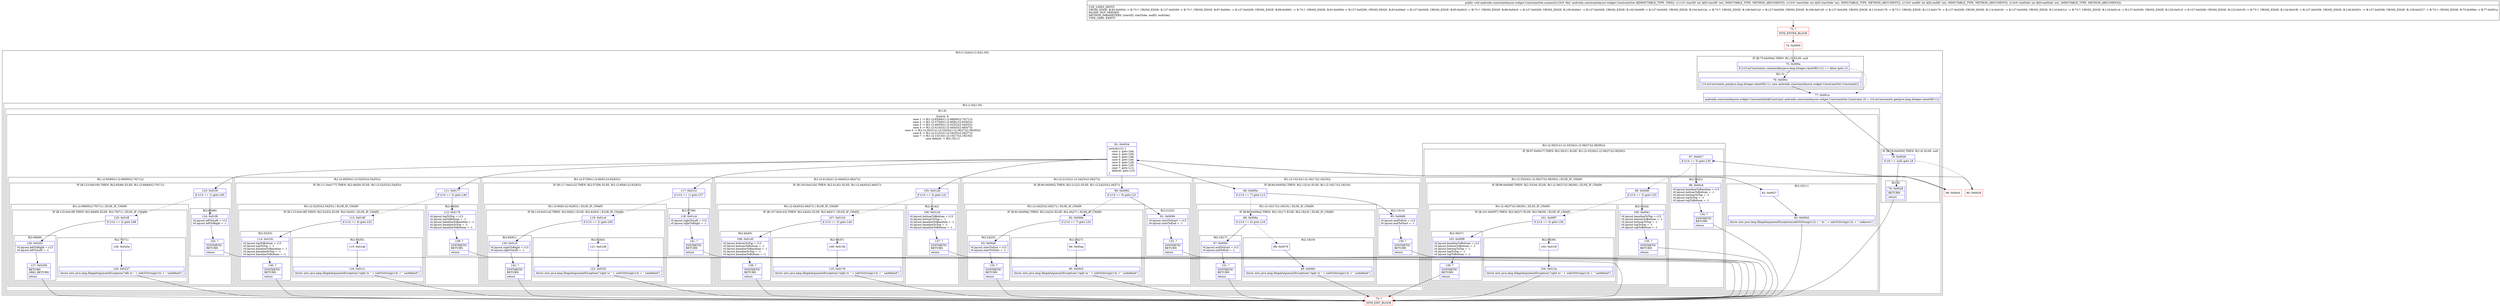 digraph "CFG forandroidx.constraintlayout.widget.ConstraintSet.connect(IIII)V" {
subgraph cluster_Region_2108343913 {
label = "R(3:(1:3)|4|(2:(1:6)|(1:9)))";
node [shape=record,color=blue];
subgraph cluster_IfRegion_1327455929 {
label = "IF [B:75:0x000a] THEN: R(1:3) ELSE: null";
node [shape=record,color=blue];
Node_75 [shape=record,label="{75\:\ 0x000a|if (r10.mConstraints.containsKey(java.lang.Integer.valueOf(r11)) == false) goto L3\l}"];
subgraph cluster_Region_59182317 {
label = "R(1:3)";
node [shape=record,color=blue];
Node_76 [shape=record,label="{76\:\ 0x000c|r10.mConstraints.put(java.lang.Integer.valueOf(r11), new androidx.constraintlayout.widget.ConstraintSet.Constraint())\l}"];
}
}
Node_77 [shape=record,label="{77\:\ 0x001a|androidx.constraintlayout.widget.ConstraintSet$Constraint androidx.constraintlayout.widget.ConstraintSet.Constraint r0 = r10.mConstraints.get(java.lang.Integer.valueOf(r11))\l}"];
subgraph cluster_Region_1036476035 {
label = "R(2:(1:6)|(1:9))";
node [shape=record,color=blue];
subgraph cluster_IfRegion_1700890212 {
label = "IF [B:78:0x0026] THEN: R(1:6) ELSE: null";
node [shape=record,color=blue];
Node_78 [shape=record,label="{78\:\ 0x0026|if (r0 == null) goto L6\l}"];
subgraph cluster_Region_83908575 {
label = "R(1:6)";
node [shape=record,color=blue];
Node_79 [shape=record,label="{79\:\ 0x0028|RETURN\l|return\l}"];
}
}
subgraph cluster_Region_811543376 {
label = "R(1:9)";
node [shape=record,color=blue];
subgraph cluster_SwitchRegion_193247698 {
label = "Switch: 8
 case 1 -> R(1:(2:65|66)(1:(2:68|69)(2:70|71)))
 case 2 -> R(1:(2:57|58)(1:(2:60|61)(2:62|63)))
 case 3 -> R(1:(2:49|50)(1:(2:52|53)(2:54|55)))
 case 4 -> R(1:(2:41|42)(1:(2:44|45)(2:46|47)))
 case 5 -> R(1:(2:30|31)(1:(2:33|34)(1:(2:36|37)(2:38|39))))
 case 6 -> R(1:(2:21|22)(1:(2:24|25)(2:26|27)))
 case 7 -> R(1:(2:13|14)(1:(2:16|17)(2:18|19)))
 case default -> R(2:10|11)";
node [shape=record,color=blue];
Node_81 [shape=record,label="{81\:\ 0x0034|switch(r12) \{\l    case 1: goto L64;\l    case 2: goto L56;\l    case 3: goto L48;\l    case 4: goto L40;\l    case 5: goto L28;\l    case 6: goto L20;\l    case 7: goto L12;\l    default: goto L10;\l\}\l}"];
subgraph cluster_Region_212917607 {
label = "R(1:(2:65|66)(1:(2:68|69)(2:70|71)))";
node [shape=record,color=blue];
subgraph cluster_IfRegion_185195905 {
label = "IF [B:123:0x01f4] THEN: R(2:65|66) ELSE: R(1:(2:68|69)(2:70|71))";
node [shape=record,color=blue];
Node_123 [shape=record,label="{123\:\ 0x01f4|if (r14 == 1) goto L65\l}"];
subgraph cluster_Region_1696074555 {
label = "R(2:65|66)";
node [shape=record,color=blue];
Node_124 [shape=record,label="{124\:\ 0x01f6|r0.layout.leftToLeft = r13\lr0.layout.leftToRight = \-1\l}"];
Node_143 [shape=record,label="{143\:\ ?|SYNTHETIC\lRETURN\l|return\l}"];
}
subgraph cluster_Region_1111843355 {
label = "R(1:(2:68|69)(2:70|71)) | ELSE_IF_CHAIN\l";
node [shape=record,color=blue];
subgraph cluster_IfRegion_1822497192 {
label = "IF [B:125:0x01ff] THEN: R(2:68|69) ELSE: R(2:70|71) | ELSE_IF_CHAIN\l";
node [shape=record,color=blue];
Node_125 [shape=record,label="{125\:\ 0x01ff|if (r14 == 2) goto L68\l}"];
subgraph cluster_Region_1591803545 {
label = "R(2:68|69)";
node [shape=record,color=blue];
Node_126 [shape=record,label="{126\:\ 0x0201|r0.layout.leftToRight = r13\lr0.layout.leftToLeft = \-1\l}"];
Node_127 [shape=record,label="{127\:\ 0x0209|RETURN\lORIG_RETURN\l|return\l}"];
}
subgraph cluster_Region_1727048382 {
label = "R(2:70|71)";
node [shape=record,color=blue];
Node_128 [shape=record,label="{128\:\ 0x020a}"];
Node_129 [shape=record,label="{129\:\ 0x0227|throw new java.lang.IllegalArgumentException(\"left to \" + sideToString(r14) + \" undefined\")\l}"];
}
}
}
}
}
subgraph cluster_Region_600872500 {
label = "R(1:(2:57|58)(1:(2:60|61)(2:62|63)))";
node [shape=record,color=blue];
subgraph cluster_IfRegion_1248620015 {
label = "IF [B:117:0x01c2] THEN: R(2:57|58) ELSE: R(1:(2:60|61)(2:62|63))";
node [shape=record,color=blue];
Node_117 [shape=record,label="{117\:\ 0x01c2|if (r14 == 1) goto L57\l}"];
subgraph cluster_Region_1976758946 {
label = "R(2:57|58)";
node [shape=record,color=blue];
Node_118 [shape=record,label="{118\:\ 0x01c4|r0.layout.rightToLeft = r13\lr0.layout.rightToRight = \-1\l}"];
Node_141 [shape=record,label="{141\:\ ?|SYNTHETIC\lRETURN\l|return\l}"];
}
subgraph cluster_Region_778326355 {
label = "R(1:(2:60|61)(2:62|63)) | ELSE_IF_CHAIN\l";
node [shape=record,color=blue];
subgraph cluster_IfRegion_1294117755 {
label = "IF [B:119:0x01cd] THEN: R(2:60|61) ELSE: R(2:62|63) | ELSE_IF_CHAIN\l";
node [shape=record,color=blue];
Node_119 [shape=record,label="{119\:\ 0x01cd|if (r14 == 2) goto L60\l}"];
subgraph cluster_Region_476645594 {
label = "R(2:60|61)";
node [shape=record,color=blue];
Node_120 [shape=record,label="{120\:\ 0x01cf|r0.layout.rightToRight = r13\lr0.layout.rightToLeft = \-1\l}"];
Node_142 [shape=record,label="{142\:\ ?|SYNTHETIC\lRETURN\l|return\l}"];
}
subgraph cluster_Region_1784997341 {
label = "R(2:62|63)";
node [shape=record,color=blue];
Node_121 [shape=record,label="{121\:\ 0x01d8}"];
Node_122 [shape=record,label="{122\:\ 0x01f3|throw new java.lang.IllegalArgumentException(\"right to \" + sideToString(r14) + \" undefined\")\l}"];
}
}
}
}
}
subgraph cluster_Region_1129246315 {
label = "R(1:(2:49|50)(1:(2:52|53)(2:54|55)))";
node [shape=record,color=blue];
subgraph cluster_IfRegion_1336725912 {
label = "IF [B:111:0x0177] THEN: R(2:49|50) ELSE: R(1:(2:52|53)(2:54|55))";
node [shape=record,color=blue];
Node_111 [shape=record,label="{111\:\ 0x0177|if (r14 == 3) goto L49\l}"];
subgraph cluster_Region_957188543 {
label = "R(2:49|50)";
node [shape=record,color=blue];
Node_112 [shape=record,label="{112\:\ 0x0179|r0.layout.topToTop = r13\lr0.layout.topToBottom = \-1\lr0.layout.baselineToBaseline = \-1\lr0.layout.baselineToTop = \-1\lr0.layout.baselineToBottom = \-1\l}"];
Node_139 [shape=record,label="{139\:\ ?|SYNTHETIC\lRETURN\l|return\l}"];
}
subgraph cluster_Region_386777701 {
label = "R(1:(2:52|53)(2:54|55)) | ELSE_IF_CHAIN\l";
node [shape=record,color=blue];
subgraph cluster_IfRegion_1519028052 {
label = "IF [B:113:0x018f] THEN: R(2:52|53) ELSE: R(2:54|55) | ELSE_IF_CHAIN\l";
node [shape=record,color=blue];
Node_113 [shape=record,label="{113\:\ 0x018f|if (r14 == 4) goto L52\l}"];
subgraph cluster_Region_1623243825 {
label = "R(2:52|53)";
node [shape=record,color=blue];
Node_114 [shape=record,label="{114\:\ 0x0191|r0.layout.topToBottom = r13\lr0.layout.topToTop = \-1\lr0.layout.baselineToBaseline = \-1\lr0.layout.baselineToTop = \-1\lr0.layout.baselineToBottom = \-1\l}"];
Node_140 [shape=record,label="{140\:\ ?|SYNTHETIC\lRETURN\l|return\l}"];
}
subgraph cluster_Region_1845696472 {
label = "R(2:54|55)";
node [shape=record,color=blue];
Node_115 [shape=record,label="{115\:\ 0x01a6}"];
Node_116 [shape=record,label="{116\:\ 0x01c1|throw new java.lang.IllegalArgumentException(\"right to \" + sideToString(r14) + \" undefined\")\l}"];
}
}
}
}
}
subgraph cluster_Region_1200237457 {
label = "R(1:(2:41|42)(1:(2:44|45)(2:46|47)))";
node [shape=record,color=blue];
subgraph cluster_IfRegion_1055770607 {
label = "IF [B:105:0x012b] THEN: R(2:41|42) ELSE: R(1:(2:44|45)(2:46|47))";
node [shape=record,color=blue];
Node_105 [shape=record,label="{105\:\ 0x012b|if (r14 == 4) goto L41\l}"];
subgraph cluster_Region_40179049 {
label = "R(2:41|42)";
node [shape=record,color=blue];
Node_106 [shape=record,label="{106\:\ 0x012d|r0.layout.bottomToBottom = r13\lr0.layout.bottomToTop = \-1\lr0.layout.baselineToBaseline = \-1\lr0.layout.baselineToTop = \-1\lr0.layout.baselineToBottom = \-1\l}"];
Node_137 [shape=record,label="{137\:\ ?|SYNTHETIC\lRETURN\l|return\l}"];
}
subgraph cluster_Region_819152705 {
label = "R(1:(2:44|45)(2:46|47)) | ELSE_IF_CHAIN\l";
node [shape=record,color=blue];
subgraph cluster_IfRegion_1175989076 {
label = "IF [B:107:0x0143] THEN: R(2:44|45) ELSE: R(2:46|47) | ELSE_IF_CHAIN\l";
node [shape=record,color=blue];
Node_107 [shape=record,label="{107\:\ 0x0143|if (r14 == 3) goto L44\l}"];
subgraph cluster_Region_1453257255 {
label = "R(2:44|45)";
node [shape=record,color=blue];
Node_108 [shape=record,label="{108\:\ 0x0145|r0.layout.bottomToTop = r13\lr0.layout.bottomToBottom = \-1\lr0.layout.baselineToBaseline = \-1\lr0.layout.baselineToTop = \-1\lr0.layout.baselineToBottom = \-1\l}"];
Node_138 [shape=record,label="{138\:\ ?|SYNTHETIC\lRETURN\l|return\l}"];
}
subgraph cluster_Region_1347966629 {
label = "R(2:46|47)";
node [shape=record,color=blue];
Node_109 [shape=record,label="{109\:\ 0x015b}"];
Node_110 [shape=record,label="{110\:\ 0x0176|throw new java.lang.IllegalArgumentException(\"right to \" + sideToString(r14) + \" undefined\")\l}"];
}
}
}
}
}
subgraph cluster_Region_5906942 {
label = "R(1:(2:30|31)(1:(2:33|34)(1:(2:36|37)(2:38|39))))";
node [shape=record,color=blue];
subgraph cluster_IfRegion_706316283 {
label = "IF [B:97:0x00c7] THEN: R(2:30|31) ELSE: R(1:(2:33|34)(1:(2:36|37)(2:38|39)))";
node [shape=record,color=blue];
Node_97 [shape=record,label="{97\:\ 0x00c7|if (r14 == 5) goto L30\l}"];
subgraph cluster_Region_51104058 {
label = "R(2:30|31)";
node [shape=record,color=blue];
Node_98 [shape=record,label="{98\:\ 0x00c9|r0.layout.baselineToBaseline = r13\lr0.layout.bottomToBottom = \-1\lr0.layout.bottomToTop = \-1\lr0.layout.topToTop = \-1\lr0.layout.topToBottom = \-1\l}"];
Node_134 [shape=record,label="{134\:\ ?|SYNTHETIC\lRETURN\l|return\l}"];
}
subgraph cluster_Region_769416039 {
label = "R(1:(2:33|34)(1:(2:36|37)(2:38|39))) | ELSE_IF_CHAIN\l";
node [shape=record,color=blue];
subgraph cluster_IfRegion_1059310855 {
label = "IF [B:99:0x00df] THEN: R(2:33|34) ELSE: R(1:(2:36|37)(2:38|39)) | ELSE_IF_CHAIN\l";
node [shape=record,color=blue];
Node_99 [shape=record,label="{99\:\ 0x00df|if (r14 == 3) goto L33\l}"];
subgraph cluster_Region_1716505694 {
label = "R(2:33|34)";
node [shape=record,color=blue];
Node_100 [shape=record,label="{100\:\ 0x00e1|r0.layout.baselineToTop = r13\lr0.layout.bottomToBottom = \-1\lr0.layout.bottomToTop = \-1\lr0.layout.topToTop = \-1\lr0.layout.topToBottom = \-1\l}"];
Node_135 [shape=record,label="{135\:\ ?|SYNTHETIC\lRETURN\l|return\l}"];
}
subgraph cluster_Region_1856458444 {
label = "R(1:(2:36|37)(2:38|39)) | ELSE_IF_CHAIN\l";
node [shape=record,color=blue];
subgraph cluster_IfRegion_149367484 {
label = "IF [B:101:0x00f7] THEN: R(2:36|37) ELSE: R(2:38|39) | ELSE_IF_CHAIN\l";
node [shape=record,color=blue];
Node_101 [shape=record,label="{101\:\ 0x00f7|if (r14 == 4) goto L36\l}"];
subgraph cluster_Region_1277903779 {
label = "R(2:36|37)";
node [shape=record,color=blue];
Node_102 [shape=record,label="{102\:\ 0x00f9|r0.layout.baselineToBottom = r13\lr0.layout.bottomToBottom = \-1\lr0.layout.bottomToTop = \-1\lr0.layout.topToTop = \-1\lr0.layout.topToBottom = \-1\l}"];
Node_136 [shape=record,label="{136\:\ ?|SYNTHETIC\lRETURN\l|return\l}"];
}
subgraph cluster_Region_1194287012 {
label = "R(2:38|39)";
node [shape=record,color=blue];
Node_103 [shape=record,label="{103\:\ 0x010f}"];
Node_104 [shape=record,label="{104\:\ 0x012a|throw new java.lang.IllegalArgumentException(\"right to \" + sideToString(r14) + \" undefined\")\l}"];
}
}
}
}
}
}
}
subgraph cluster_Region_1715857843 {
label = "R(1:(2:21|22)(1:(2:24|25)(2:26|27)))";
node [shape=record,color=blue];
subgraph cluster_IfRegion_843061913 {
label = "IF [B:90:0x0092] THEN: R(2:21|22) ELSE: R(1:(2:24|25)(2:26|27))";
node [shape=record,color=blue];
Node_90 [shape=record,label="{90\:\ 0x0092|if (r14 == 6) goto L21\l}"];
subgraph cluster_Region_1837469643 {
label = "R(2:21|22)";
node [shape=record,color=blue];
Node_91 [shape=record,label="{91\:\ 0x0094|r0.layout.startToStart = r13\lr0.layout.startToEnd = \-1\l}"];
Node_132 [shape=record,label="{132\:\ ?|SYNTHETIC\lRETURN\l|return\l}"];
}
subgraph cluster_Region_54752423 {
label = "R(1:(2:24|25)(2:26|27)) | ELSE_IF_CHAIN\l";
node [shape=record,color=blue];
subgraph cluster_IfRegion_1051515156 {
label = "IF [B:92:0x009e] THEN: R(2:24|25) ELSE: R(2:26|27) | ELSE_IF_CHAIN\l";
node [shape=record,color=blue];
Node_92 [shape=record,label="{92\:\ 0x009e|if (r14 == 7) goto L24\l}"];
subgraph cluster_Region_807061848 {
label = "R(2:24|25)";
node [shape=record,color=blue];
Node_93 [shape=record,label="{93\:\ 0x00a0|r0.layout.startToEnd = r13\lr0.layout.startToStart = \-1\l}"];
Node_133 [shape=record,label="{133\:\ ?|SYNTHETIC\lRETURN\l|return\l}"];
}
subgraph cluster_Region_2012063491 {
label = "R(2:26|27)";
node [shape=record,color=blue];
Node_94 [shape=record,label="{94\:\ 0x00aa}"];
Node_95 [shape=record,label="{95\:\ 0x00c5|throw new java.lang.IllegalArgumentException(\"right to \" + sideToString(r14) + \" undefined\")\l}"];
}
}
}
}
}
subgraph cluster_Region_1170993077 {
label = "R(1:(2:13|14)(1:(2:16|17)(2:18|19)))";
node [shape=record,color=blue];
subgraph cluster_IfRegion_1563778535 {
label = "IF [B:84:0x005e] THEN: R(2:13|14) ELSE: R(1:(2:16|17)(2:18|19))";
node [shape=record,color=blue];
Node_84 [shape=record,label="{84\:\ 0x005e|if (r14 == 7) goto L13\l}"];
subgraph cluster_Region_682614329 {
label = "R(2:13|14)";
node [shape=record,color=blue];
Node_85 [shape=record,label="{85\:\ 0x0060|r0.layout.endToEnd = r13\lr0.layout.endToStart = \-1\l}"];
Node_130 [shape=record,label="{130\:\ ?|SYNTHETIC\lRETURN\l|return\l}"];
}
subgraph cluster_Region_84499244 {
label = "R(1:(2:16|17)(2:18|19)) | ELSE_IF_CHAIN\l";
node [shape=record,color=blue];
subgraph cluster_IfRegion_533078321 {
label = "IF [B:86:0x006a] THEN: R(2:16|17) ELSE: R(2:18|19) | ELSE_IF_CHAIN\l";
node [shape=record,color=blue];
Node_86 [shape=record,label="{86\:\ 0x006a|if (r14 == 6) goto L16\l}"];
subgraph cluster_Region_1049601748 {
label = "R(2:16|17)";
node [shape=record,color=blue];
Node_87 [shape=record,label="{87\:\ 0x006c|r0.layout.endToStart = r13\lr0.layout.endToEnd = \-1\l}"];
Node_131 [shape=record,label="{131\:\ ?|SYNTHETIC\lRETURN\l|return\l}"];
}
subgraph cluster_Region_99271483 {
label = "R(2:18|19)";
node [shape=record,color=blue];
Node_88 [shape=record,label="{88\:\ 0x0076}"];
Node_89 [shape=record,label="{89\:\ 0x0091|throw new java.lang.IllegalArgumentException(\"right to \" + sideToString(r14) + \" undefined\")\l}"];
}
}
}
}
}
subgraph cluster_Region_1917287428 {
label = "R(2:10|11)";
node [shape=record,color=blue];
Node_82 [shape=record,label="{82\:\ 0x0037}"];
Node_83 [shape=record,label="{83\:\ 0x005d|throw new java.lang.IllegalArgumentException(sideToString(r12) + \" to \" + sideToString(r14) + \" unknown\")\l}"];
}
}
}
}
}
Node_72 [shape=record,color=red,label="{72\:\ ?|MTH_ENTER_BLOCK\l}"];
Node_74 [shape=record,color=red,label="{74\:\ 0x0000}"];
Node_73 [shape=record,color=red,label="{73\:\ ?|MTH_EXIT_BLOCK\l}"];
Node_80 [shape=record,color=red,label="{80\:\ 0x0029}"];
Node_96 [shape=record,color=red,label="{96\:\ 0x00c6}"];
MethodNode[shape=record,label="{public void androidx.constraintlayout.widget.ConstraintSet.connect((r10v0 'this' androidx.constraintlayout.widget.ConstraintSet A[IMMUTABLE_TYPE, THIS]), (r11v0 'startID' int A[D('startID' int), IMMUTABLE_TYPE, METHOD_ARGUMENT]), (r12v0 'startSide' int A[D('startSide' int), IMMUTABLE_TYPE, METHOD_ARGUMENT]), (r13v0 'endID' int A[D('endID' int), IMMUTABLE_TYPE, METHOD_ARGUMENT]), (r14v0 'endSide' int A[D('endSide' int), IMMUTABLE_TYPE, METHOD_ARGUMENT]))  | USE_LINES_HINTS\lCROSS_EDGE: B:83:0x005d \-\> B:73:?, CROSS_EDGE: B:127:0x0209 \-\> B:73:?, CROSS_EDGE: B:87:0x006c \-\> B:127:0x0209, CROSS_EDGE: B:89:0x0091 \-\> B:73:?, CROSS_EDGE: B:91:0x0094 \-\> B:127:0x0209, CROSS_EDGE: B:93:0x00a0 \-\> B:127:0x0209, CROSS_EDGE: B:95:0x00c5 \-\> B:73:?, CROSS_EDGE: B:98:0x00c9 \-\> B:127:0x0209, CROSS_EDGE: B:100:0x00e1 \-\> B:127:0x0209, CROSS_EDGE: B:102:0x00f9 \-\> B:127:0x0209, CROSS_EDGE: B:104:0x012a \-\> B:73:?, CROSS_EDGE: B:106:0x012d \-\> B:127:0x0209, CROSS_EDGE: B:108:0x0145 \-\> B:127:0x0209, CROSS_EDGE: B:110:0x0176 \-\> B:73:?, CROSS_EDGE: B:112:0x0179 \-\> B:127:0x0209, CROSS_EDGE: B:114:0x0191 \-\> B:127:0x0209, CROSS_EDGE: B:116:0x01c1 \-\> B:73:?, CROSS_EDGE: B:118:0x01c4 \-\> B:127:0x0209, CROSS_EDGE: B:120:0x01cf \-\> B:127:0x0209, CROSS_EDGE: B:122:0x01f3 \-\> B:73:?, CROSS_EDGE: B:124:0x01f6 \-\> B:127:0x0209, CROSS_EDGE: B:126:0x0201 \-\> B:127:0x0209, CROSS_EDGE: B:129:0x0227 \-\> B:73:?, CROSS_EDGE: B:75:0x000a \-\> B:77:0x001a\lINLINE_NOT_NEEDED\lMETHOD_PARAMETERS: [startID, startSide, endID, endSide]\lTYPE_VARS: EMPTY\l}"];
MethodNode -> Node_72;Node_75 -> Node_76;
Node_75 -> Node_77[style=dashed];
Node_76 -> Node_77;
Node_77 -> Node_78;
Node_78 -> Node_79;
Node_78 -> Node_80[style=dashed];
Node_79 -> Node_73;
Node_81 -> Node_82;
Node_81 -> Node_84;
Node_81 -> Node_90;
Node_81 -> Node_96;
Node_81 -> Node_105;
Node_81 -> Node_111;
Node_81 -> Node_117;
Node_81 -> Node_123;
Node_123 -> Node_124;
Node_123 -> Node_125[style=dashed];
Node_124 -> Node_143;
Node_143 -> Node_73;
Node_125 -> Node_126;
Node_125 -> Node_128[style=dashed];
Node_126 -> Node_127;
Node_127 -> Node_73;
Node_128 -> Node_129;
Node_129 -> Node_73;
Node_117 -> Node_118;
Node_117 -> Node_119[style=dashed];
Node_118 -> Node_141;
Node_141 -> Node_73;
Node_119 -> Node_120;
Node_119 -> Node_121[style=dashed];
Node_120 -> Node_142;
Node_142 -> Node_73;
Node_121 -> Node_122;
Node_122 -> Node_73;
Node_111 -> Node_112;
Node_111 -> Node_113[style=dashed];
Node_112 -> Node_139;
Node_139 -> Node_73;
Node_113 -> Node_114;
Node_113 -> Node_115[style=dashed];
Node_114 -> Node_140;
Node_140 -> Node_73;
Node_115 -> Node_116;
Node_116 -> Node_73;
Node_105 -> Node_106;
Node_105 -> Node_107[style=dashed];
Node_106 -> Node_137;
Node_137 -> Node_73;
Node_107 -> Node_108;
Node_107 -> Node_109[style=dashed];
Node_108 -> Node_138;
Node_138 -> Node_73;
Node_109 -> Node_110;
Node_110 -> Node_73;
Node_97 -> Node_98;
Node_97 -> Node_99[style=dashed];
Node_98 -> Node_134;
Node_134 -> Node_73;
Node_99 -> Node_100;
Node_99 -> Node_101[style=dashed];
Node_100 -> Node_135;
Node_135 -> Node_73;
Node_101 -> Node_102;
Node_101 -> Node_103[style=dashed];
Node_102 -> Node_136;
Node_136 -> Node_73;
Node_103 -> Node_104;
Node_104 -> Node_73;
Node_90 -> Node_91;
Node_90 -> Node_92[style=dashed];
Node_91 -> Node_132;
Node_132 -> Node_73;
Node_92 -> Node_93;
Node_92 -> Node_94[style=dashed];
Node_93 -> Node_133;
Node_133 -> Node_73;
Node_94 -> Node_95;
Node_95 -> Node_73;
Node_84 -> Node_85;
Node_84 -> Node_86[style=dashed];
Node_85 -> Node_130;
Node_130 -> Node_73;
Node_86 -> Node_87;
Node_86 -> Node_88[style=dashed];
Node_87 -> Node_131;
Node_131 -> Node_73;
Node_88 -> Node_89;
Node_89 -> Node_73;
Node_82 -> Node_83;
Node_83 -> Node_73;
Node_72 -> Node_74;
Node_74 -> Node_75;
Node_80 -> Node_81;
Node_96 -> Node_97;
}

